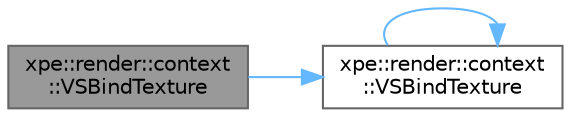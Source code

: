digraph "xpe::render::context::VSBindTexture"
{
 // LATEX_PDF_SIZE
  bgcolor="transparent";
  edge [fontname=Helvetica,fontsize=10,labelfontname=Helvetica,labelfontsize=10];
  node [fontname=Helvetica,fontsize=10,shape=box,height=0.2,width=0.4];
  rankdir="LR";
  Node1 [id="Node000001",label="xpe::render::context\l::VSBindTexture",height=0.2,width=0.4,color="gray40", fillcolor="grey60", style="filled", fontcolor="black",tooltip=" "];
  Node1 -> Node2 [id="edge3_Node000001_Node000002",color="steelblue1",style="solid",tooltip=" "];
  Node2 [id="Node000002",label="xpe::render::context\l::VSBindTexture",height=0.2,width=0.4,color="grey40", fillcolor="white", style="filled",URL="$namespacexpe_1_1render_1_1context.html#aaeb74bdad99f077dabcf20f79e557b9e",tooltip=" "];
  Node2 -> Node2 [id="edge4_Node000002_Node000002",color="steelblue1",style="solid",tooltip=" "];
}
